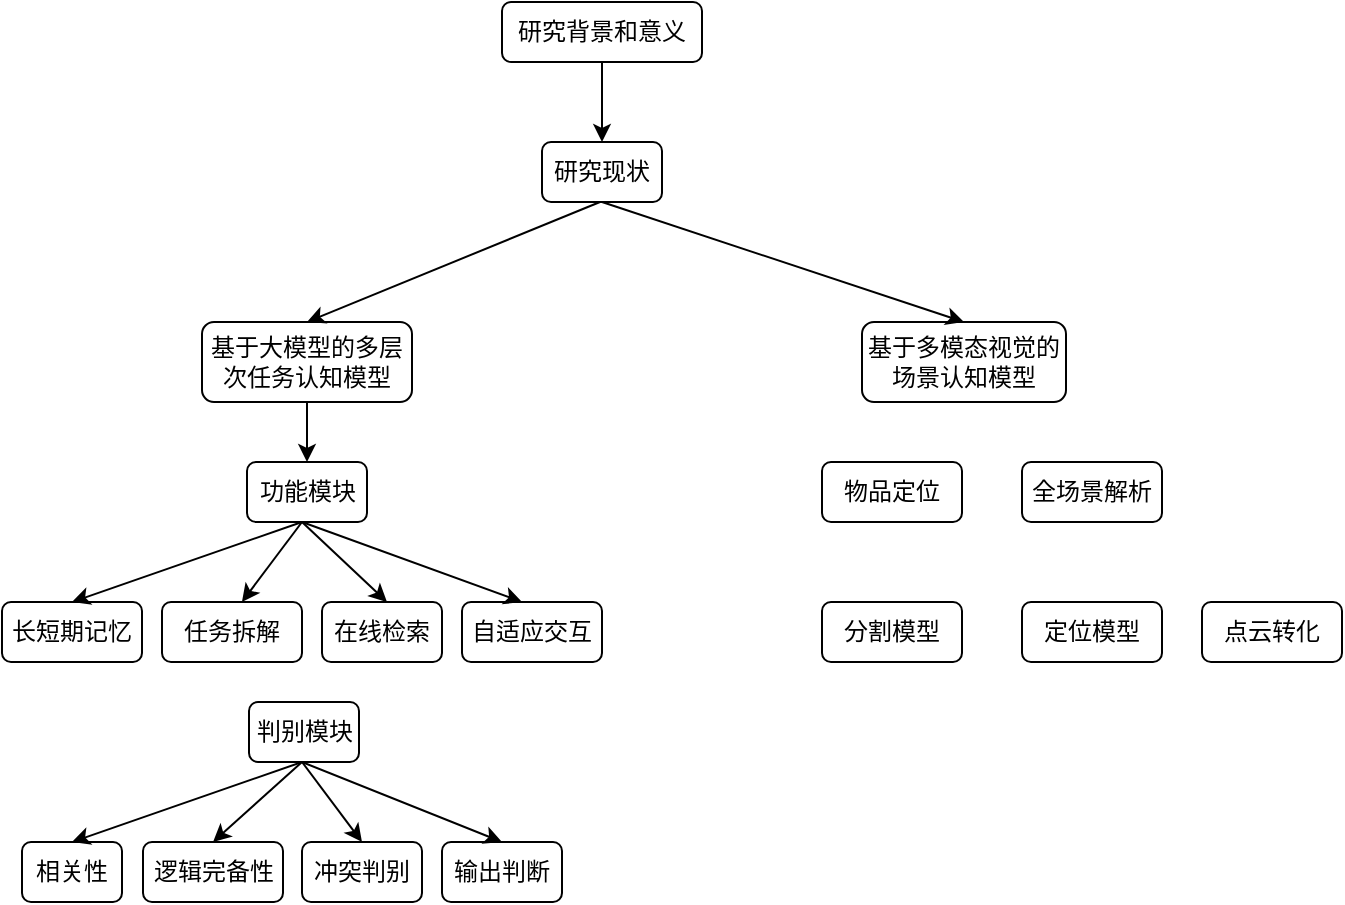 <mxfile version="26.1.1">
  <diagram name="Page-1" id="3hbqBePf8mesvcO_13ee">
    <mxGraphModel dx="2132" dy="565" grid="1" gridSize="10" guides="1" tooltips="1" connect="1" arrows="1" fold="1" page="1" pageScale="1" pageWidth="850" pageHeight="1100" math="0" shadow="0">
      <root>
        <mxCell id="0" />
        <mxCell id="1" parent="0" />
        <mxCell id="qKkn-Dw1OFRTo-UNpiHM-3" value="" style="edgeStyle=orthogonalEdgeStyle;rounded=0;orthogonalLoop=1;jettySize=auto;html=1;" edge="1" parent="1" source="qKkn-Dw1OFRTo-UNpiHM-1" target="qKkn-Dw1OFRTo-UNpiHM-2">
          <mxGeometry relative="1" as="geometry" />
        </mxCell>
        <mxCell id="qKkn-Dw1OFRTo-UNpiHM-1" value="研究背景和意义" style="rounded=1;whiteSpace=wrap;html=1;" vertex="1" parent="1">
          <mxGeometry x="230" y="210" width="100" height="30" as="geometry" />
        </mxCell>
        <mxCell id="qKkn-Dw1OFRTo-UNpiHM-2" value="研究现状" style="whiteSpace=wrap;html=1;rounded=1;" vertex="1" parent="1">
          <mxGeometry x="250" y="280" width="60" height="30" as="geometry" />
        </mxCell>
        <mxCell id="qKkn-Dw1OFRTo-UNpiHM-24" style="edgeStyle=orthogonalEdgeStyle;rounded=0;orthogonalLoop=1;jettySize=auto;html=1;entryX=0.5;entryY=0;entryDx=0;entryDy=0;" edge="1" parent="1" source="qKkn-Dw1OFRTo-UNpiHM-5" target="qKkn-Dw1OFRTo-UNpiHM-7">
          <mxGeometry relative="1" as="geometry" />
        </mxCell>
        <mxCell id="qKkn-Dw1OFRTo-UNpiHM-5" value="基于大模型的多层次任务认知模型" style="rounded=1;whiteSpace=wrap;html=1;" vertex="1" parent="1">
          <mxGeometry x="80" y="370" width="105" height="40" as="geometry" />
        </mxCell>
        <mxCell id="qKkn-Dw1OFRTo-UNpiHM-6" value="基于多模态视觉的场景认知模型" style="rounded=1;whiteSpace=wrap;html=1;" vertex="1" parent="1">
          <mxGeometry x="410" y="370" width="102" height="40" as="geometry" />
        </mxCell>
        <mxCell id="qKkn-Dw1OFRTo-UNpiHM-7" value="功能模块" style="rounded=1;whiteSpace=wrap;html=1;" vertex="1" parent="1">
          <mxGeometry x="102.5" y="440" width="60" height="30" as="geometry" />
        </mxCell>
        <mxCell id="qKkn-Dw1OFRTo-UNpiHM-8" value="判别模块" style="rounded=1;whiteSpace=wrap;html=1;" vertex="1" parent="1">
          <mxGeometry x="103.5" y="560" width="55" height="30" as="geometry" />
        </mxCell>
        <mxCell id="qKkn-Dw1OFRTo-UNpiHM-9" value="长短期记忆" style="rounded=1;whiteSpace=wrap;html=1;" vertex="1" parent="1">
          <mxGeometry x="-20" y="510" width="70" height="30" as="geometry" />
        </mxCell>
        <mxCell id="qKkn-Dw1OFRTo-UNpiHM-10" value="任务拆解" style="rounded=1;whiteSpace=wrap;html=1;" vertex="1" parent="1">
          <mxGeometry x="60" y="510" width="70" height="30" as="geometry" />
        </mxCell>
        <mxCell id="qKkn-Dw1OFRTo-UNpiHM-11" value="在线检索" style="rounded=1;whiteSpace=wrap;html=1;" vertex="1" parent="1">
          <mxGeometry x="140" y="510" width="60" height="30" as="geometry" />
        </mxCell>
        <mxCell id="qKkn-Dw1OFRTo-UNpiHM-12" value="自适应交互" style="rounded=1;whiteSpace=wrap;html=1;" vertex="1" parent="1">
          <mxGeometry x="210" y="510" width="70" height="30" as="geometry" />
        </mxCell>
        <mxCell id="qKkn-Dw1OFRTo-UNpiHM-13" value="相关性" style="rounded=1;whiteSpace=wrap;html=1;" vertex="1" parent="1">
          <mxGeometry x="-10" y="630" width="50" height="30" as="geometry" />
        </mxCell>
        <mxCell id="qKkn-Dw1OFRTo-UNpiHM-14" value="逻辑完备性" style="rounded=1;whiteSpace=wrap;html=1;" vertex="1" parent="1">
          <mxGeometry x="50.5" y="630" width="70" height="30" as="geometry" />
        </mxCell>
        <mxCell id="qKkn-Dw1OFRTo-UNpiHM-15" value="输出判断" style="rounded=1;whiteSpace=wrap;html=1;" vertex="1" parent="1">
          <mxGeometry x="200" y="630" width="60" height="30" as="geometry" />
        </mxCell>
        <mxCell id="qKkn-Dw1OFRTo-UNpiHM-16" value="冲突判别" style="rounded=1;whiteSpace=wrap;html=1;" vertex="1" parent="1">
          <mxGeometry x="130" y="630" width="60" height="30" as="geometry" />
        </mxCell>
        <mxCell id="qKkn-Dw1OFRTo-UNpiHM-21" value="" style="endArrow=classic;html=1;rounded=0;entryX=0.5;entryY=0;entryDx=0;entryDy=0;" edge="1" parent="1" target="qKkn-Dw1OFRTo-UNpiHM-6">
          <mxGeometry width="50" height="50" relative="1" as="geometry">
            <mxPoint x="280" y="310" as="sourcePoint" />
            <mxPoint x="350" y="340" as="targetPoint" />
          </mxGeometry>
        </mxCell>
        <mxCell id="qKkn-Dw1OFRTo-UNpiHM-22" value="" style="endArrow=classic;html=1;rounded=0;entryX=0.5;entryY=0;entryDx=0;entryDy=0;" edge="1" parent="1" target="qKkn-Dw1OFRTo-UNpiHM-5">
          <mxGeometry width="50" height="50" relative="1" as="geometry">
            <mxPoint x="279" y="310" as="sourcePoint" />
            <mxPoint x="460" y="370" as="targetPoint" />
          </mxGeometry>
        </mxCell>
        <mxCell id="qKkn-Dw1OFRTo-UNpiHM-26" value="" style="endArrow=classic;html=1;rounded=0;entryX=0.571;entryY=0;entryDx=0;entryDy=0;entryPerimeter=0;" edge="1" parent="1" target="qKkn-Dw1OFRTo-UNpiHM-10">
          <mxGeometry width="50" height="50" relative="1" as="geometry">
            <mxPoint x="130" y="470" as="sourcePoint" />
            <mxPoint x="200" y="480" as="targetPoint" />
          </mxGeometry>
        </mxCell>
        <mxCell id="qKkn-Dw1OFRTo-UNpiHM-27" value="" style="endArrow=classic;html=1;rounded=0;entryX=0.571;entryY=0;entryDx=0;entryDy=0;entryPerimeter=0;" edge="1" parent="1">
          <mxGeometry width="50" height="50" relative="1" as="geometry">
            <mxPoint x="130" y="470" as="sourcePoint" />
            <mxPoint x="172.5" y="510" as="targetPoint" />
          </mxGeometry>
        </mxCell>
        <mxCell id="qKkn-Dw1OFRTo-UNpiHM-28" value="" style="endArrow=classic;html=1;rounded=0;entryX=0.5;entryY=0;entryDx=0;entryDy=0;" edge="1" parent="1" target="qKkn-Dw1OFRTo-UNpiHM-9">
          <mxGeometry width="50" height="50" relative="1" as="geometry">
            <mxPoint x="130" y="470" as="sourcePoint" />
            <mxPoint x="100" y="510" as="targetPoint" />
          </mxGeometry>
        </mxCell>
        <mxCell id="qKkn-Dw1OFRTo-UNpiHM-29" value="" style="endArrow=classic;html=1;rounded=0;entryX=0.429;entryY=0;entryDx=0;entryDy=0;entryPerimeter=0;" edge="1" parent="1" target="qKkn-Dw1OFRTo-UNpiHM-12">
          <mxGeometry width="50" height="50" relative="1" as="geometry">
            <mxPoint x="130" y="470" as="sourcePoint" />
            <mxPoint x="182.5" y="520" as="targetPoint" />
          </mxGeometry>
        </mxCell>
        <mxCell id="qKkn-Dw1OFRTo-UNpiHM-30" value="" style="endArrow=classic;html=1;rounded=0;entryX=0.5;entryY=0;entryDx=0;entryDy=0;" edge="1" parent="1" target="qKkn-Dw1OFRTo-UNpiHM-15">
          <mxGeometry width="50" height="50" relative="1" as="geometry">
            <mxPoint x="130" y="590" as="sourcePoint" />
            <mxPoint x="240" y="630" as="targetPoint" />
          </mxGeometry>
        </mxCell>
        <mxCell id="qKkn-Dw1OFRTo-UNpiHM-31" value="" style="endArrow=classic;html=1;rounded=0;entryX=0.5;entryY=0;entryDx=0;entryDy=0;" edge="1" parent="1" target="qKkn-Dw1OFRTo-UNpiHM-16">
          <mxGeometry width="50" height="50" relative="1" as="geometry">
            <mxPoint x="130" y="590" as="sourcePoint" />
            <mxPoint x="230" y="630" as="targetPoint" />
          </mxGeometry>
        </mxCell>
        <mxCell id="qKkn-Dw1OFRTo-UNpiHM-32" value="" style="endArrow=classic;html=1;rounded=0;entryX=0.5;entryY=0;entryDx=0;entryDy=0;" edge="1" parent="1" target="qKkn-Dw1OFRTo-UNpiHM-14">
          <mxGeometry width="50" height="50" relative="1" as="geometry">
            <mxPoint x="130" y="590" as="sourcePoint" />
            <mxPoint x="230" y="630" as="targetPoint" />
          </mxGeometry>
        </mxCell>
        <mxCell id="qKkn-Dw1OFRTo-UNpiHM-33" value="" style="endArrow=classic;html=1;rounded=0;entryX=0.5;entryY=0;entryDx=0;entryDy=0;" edge="1" parent="1" target="qKkn-Dw1OFRTo-UNpiHM-13">
          <mxGeometry width="50" height="50" relative="1" as="geometry">
            <mxPoint x="130" y="590" as="sourcePoint" />
            <mxPoint x="96" y="640" as="targetPoint" />
          </mxGeometry>
        </mxCell>
        <mxCell id="qKkn-Dw1OFRTo-UNpiHM-34" value="物品定位" style="rounded=1;whiteSpace=wrap;html=1;" vertex="1" parent="1">
          <mxGeometry x="390" y="440" width="70" height="30" as="geometry" />
        </mxCell>
        <mxCell id="qKkn-Dw1OFRTo-UNpiHM-35" value="全场景解析" style="rounded=1;whiteSpace=wrap;html=1;" vertex="1" parent="1">
          <mxGeometry x="490" y="440" width="70" height="30" as="geometry" />
        </mxCell>
        <mxCell id="qKkn-Dw1OFRTo-UNpiHM-36" value="分割模型" style="rounded=1;whiteSpace=wrap;html=1;" vertex="1" parent="1">
          <mxGeometry x="390" y="510" width="70" height="30" as="geometry" />
        </mxCell>
        <mxCell id="qKkn-Dw1OFRTo-UNpiHM-37" value="定位模型" style="rounded=1;whiteSpace=wrap;html=1;" vertex="1" parent="1">
          <mxGeometry x="490" y="510" width="70" height="30" as="geometry" />
        </mxCell>
        <mxCell id="qKkn-Dw1OFRTo-UNpiHM-38" value="点云转化" style="rounded=1;whiteSpace=wrap;html=1;" vertex="1" parent="1">
          <mxGeometry x="580" y="510" width="70" height="30" as="geometry" />
        </mxCell>
      </root>
    </mxGraphModel>
  </diagram>
</mxfile>
